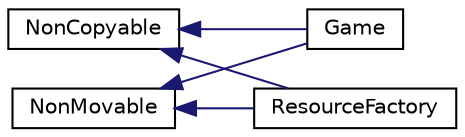 digraph "Graphical Class Hierarchy"
{
 // LATEX_PDF_SIZE
  edge [fontname="Helvetica",fontsize="10",labelfontname="Helvetica",labelfontsize="10"];
  node [fontname="Helvetica",fontsize="10",shape=record];
  rankdir="LR";
  Node10 [label="NonCopyable",height=0.2,width=0.4,color="black", fillcolor="white", style="filled",URL="$structNonCopyable.html",tooltip="Utility class. Inheriting from it deletes the copy constructor and copy assignment."];
  Node10 -> Node1 [dir="back",color="midnightblue",fontsize="10",style="solid",fontname="Helvetica"];
  Node1 [label="Game",height=0.2,width=0.4,color="black", fillcolor="white", style="filled",URL="$classGame.html",tooltip="Main game class."];
  Node10 -> Node2 [dir="back",color="midnightblue",fontsize="10",style="solid",fontname="Helvetica"];
  Node2 [label="ResourceFactory",height=0.2,width=0.4,color="black", fillcolor="white", style="filled",URL="$classResourceFactory.html",tooltip="Handles and responsible for our resource creation."];
  Node0 [label="NonMovable",height=0.2,width=0.4,color="black", fillcolor="white", style="filled",URL="$structNonMovable.html",tooltip="Utility class. Inheriting from it deletes the move constructor and move assignment."];
  Node0 -> Node1 [dir="back",color="midnightblue",fontsize="10",style="solid",fontname="Helvetica"];
  Node0 -> Node2 [dir="back",color="midnightblue",fontsize="10",style="solid",fontname="Helvetica"];
}
